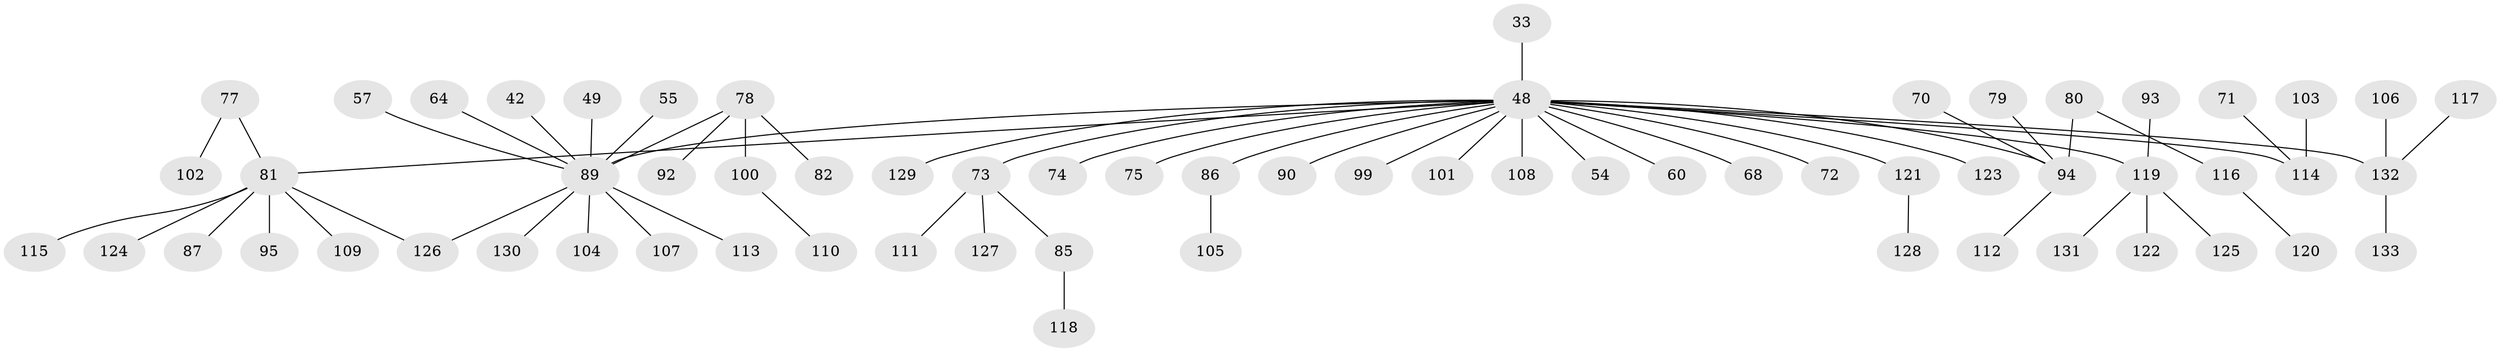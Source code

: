 // original degree distribution, {8: 0.007518796992481203, 3: 0.15789473684210525, 2: 0.23308270676691728, 5: 0.03759398496240601, 4: 0.06766917293233082, 6: 0.015037593984962405, 1: 0.48120300751879697}
// Generated by graph-tools (version 1.1) at 2025/41/03/09/25 04:41:53]
// undirected, 66 vertices, 66 edges
graph export_dot {
graph [start="1"]
  node [color=gray90,style=filled];
  33;
  42;
  48 [super="+15+35+24+20+5"];
  49;
  54;
  55;
  57 [super="+56"];
  60;
  64 [super="+31"];
  68;
  70 [super="+41"];
  71;
  72;
  73 [super="+16+66"];
  74;
  75 [super="+36"];
  77;
  78 [super="+9+46"];
  79;
  80;
  81 [super="+76+65+67"];
  82;
  85;
  86;
  87;
  89 [super="+30+88"];
  90;
  92;
  93;
  94 [super="+29+25+47"];
  95;
  99;
  100;
  101 [super="+34"];
  102;
  103;
  104;
  105;
  106;
  107;
  108;
  109;
  110;
  111;
  112 [super="+40"];
  113;
  114 [super="+38+52"];
  115;
  116;
  117;
  118;
  119 [super="+98+97+83"];
  120;
  121 [super="+84"];
  122;
  123 [super="+43"];
  124;
  125;
  126;
  127;
  128;
  129 [super="+44"];
  130;
  131;
  132 [super="+96"];
  133;
  33 -- 48;
  42 -- 89;
  48 -- 74;
  48 -- 86;
  48 -- 90;
  48 -- 68;
  48 -- 72;
  48 -- 94 [weight=2];
  48 -- 99;
  48 -- 54;
  48 -- 108;
  48 -- 89 [weight=2];
  48 -- 60;
  48 -- 73;
  48 -- 121;
  48 -- 81;
  48 -- 132;
  48 -- 119;
  48 -- 101;
  48 -- 75;
  48 -- 114;
  48 -- 123;
  48 -- 129;
  49 -- 89;
  55 -- 89;
  57 -- 89;
  64 -- 89;
  70 -- 94;
  71 -- 114;
  73 -- 85;
  73 -- 111;
  73 -- 127;
  77 -- 102;
  77 -- 81;
  78 -- 92;
  78 -- 100;
  78 -- 82;
  78 -- 89;
  79 -- 94;
  80 -- 116;
  80 -- 94;
  81 -- 87;
  81 -- 95;
  81 -- 115;
  81 -- 124;
  81 -- 109;
  81 -- 126;
  85 -- 118;
  86 -- 105;
  89 -- 104;
  89 -- 130;
  89 -- 107;
  89 -- 113;
  89 -- 126;
  93 -- 119;
  94 -- 112;
  100 -- 110;
  103 -- 114;
  106 -- 132;
  116 -- 120;
  117 -- 132;
  119 -- 125;
  119 -- 131;
  119 -- 122;
  121 -- 128;
  132 -- 133;
}
